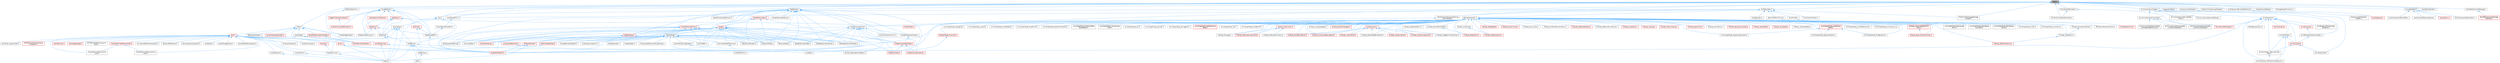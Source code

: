 digraph "Paths.h"
{
 // INTERACTIVE_SVG=YES
 // LATEX_PDF_SIZE
  bgcolor="transparent";
  edge [fontname=Helvetica,fontsize=10,labelfontname=Helvetica,labelfontsize=10];
  node [fontname=Helvetica,fontsize=10,shape=box,height=0.2,width=0.4];
  Node1 [id="Node000001",label="Paths.h",height=0.2,width=0.4,color="gray40", fillcolor="grey60", style="filled", fontcolor="black",tooltip=" "];
  Node1 -> Node2 [id="edge1_Node000001_Node000002",dir="back",color="steelblue1",style="solid",tooltip=" "];
  Node2 [id="Node000002",label="AnimCompressionTypes.h",height=0.2,width=0.4,color="grey40", fillcolor="white", style="filled",URL="$d1/d3b/AnimCompressionTypes_8h.html",tooltip=" "];
  Node2 -> Node3 [id="edge2_Node000002_Node000003",dir="back",color="steelblue1",style="solid",tooltip=" "];
  Node3 [id="Node000003",label="AnimBoneCompressionCodec.h",height=0.2,width=0.4,color="grey40", fillcolor="white", style="filled",URL="$dd/dc3/AnimBoneCompressionCodec_8h.html",tooltip=" "];
  Node3 -> Node4 [id="edge3_Node000003_Node000004",dir="back",color="steelblue1",style="solid",tooltip=" "];
  Node4 [id="Node000004",label="AnimCompress.h",height=0.2,width=0.4,color="red", fillcolor="#FFF0F0", style="filled",URL="$dd/d6d/AnimCompress_8h.html",tooltip=" "];
  Node4 -> Node8 [id="edge4_Node000004_Node000008",dir="back",color="steelblue1",style="solid",tooltip=" "];
  Node8 [id="Node000008",label="AnimCompress_RemoveLinear\lKeys.h",height=0.2,width=0.4,color="grey40", fillcolor="white", style="filled",URL="$d1/d0a/AnimCompress__RemoveLinearKeys_8h.html",tooltip=" "];
  Node8 -> Node9 [id="edge5_Node000008_Node000009",dir="back",color="steelblue1",style="solid",tooltip=" "];
  Node9 [id="Node000009",label="AnimCompress_PerTrackCompression.h",height=0.2,width=0.4,color="grey40", fillcolor="white", style="filled",URL="$d1/d22/AnimCompress__PerTrackCompression_8h.html",tooltip=" "];
  Node4 -> Node11 [id="edge6_Node000004_Node000011",dir="back",color="steelblue1",style="solid",tooltip=" "];
  Node11 [id="Node000011",label="AnimStreamable.h",height=0.2,width=0.4,color="grey40", fillcolor="white", style="filled",URL="$d1/d46/AnimStreamable_8h.html",tooltip=" "];
  Node2 -> Node12 [id="edge7_Node000002_Node000012",dir="back",color="steelblue1",style="solid",tooltip=" "];
  Node12 [id="Node000012",label="AnimCompressionDerivedData\lPublic.h",height=0.2,width=0.4,color="grey40", fillcolor="white", style="filled",URL="$dc/d36/AnimCompressionDerivedDataPublic_8h.html",tooltip=" "];
  Node2 -> Node13 [id="edge8_Node000002_Node000013",dir="back",color="steelblue1",style="solid",tooltip=" "];
  Node13 [id="Node000013",label="AnimCurveCompressionCodec.h",height=0.2,width=0.4,color="grey40", fillcolor="white", style="filled",URL="$d3/d77/AnimCurveCompressionCodec_8h.html",tooltip=" "];
  Node13 -> Node14 [id="edge9_Node000013_Node000014",dir="back",color="steelblue1",style="solid",tooltip=" "];
  Node14 [id="Node000014",label="AnimCurveCompressionCodec\l_CompressedRichCurve.h",height=0.2,width=0.4,color="grey40", fillcolor="white", style="filled",URL="$db/d72/AnimCurveCompressionCodec__CompressedRichCurve_8h.html",tooltip=" "];
  Node13 -> Node15 [id="edge10_Node000013_Node000015",dir="back",color="steelblue1",style="solid",tooltip=" "];
  Node15 [id="Node000015",label="AnimCurveCompressionCodec\l_UniformIndexable.h",height=0.2,width=0.4,color="grey40", fillcolor="white", style="filled",URL="$d7/d0a/AnimCurveCompressionCodec__UniformIndexable_8h.html",tooltip=" "];
  Node13 -> Node16 [id="edge11_Node000013_Node000016",dir="back",color="steelblue1",style="solid",tooltip=" "];
  Node16 [id="Node000016",label="AnimCurveCompressionCodec\l_UniformlySampled.h",height=0.2,width=0.4,color="grey40", fillcolor="white", style="filled",URL="$da/d4c/AnimCurveCompressionCodec__UniformlySampled_8h.html",tooltip=" "];
  Node2 -> Node17 [id="edge12_Node000002_Node000017",dir="back",color="steelblue1",style="solid",tooltip=" "];
  Node17 [id="Node000017",label="AnimCurveCompressionSettings.h",height=0.2,width=0.4,color="grey40", fillcolor="white", style="filled",URL="$d0/d49/AnimCurveCompressionSettings_8h.html",tooltip=" "];
  Node2 -> Node18 [id="edge13_Node000002_Node000018",dir="back",color="steelblue1",style="solid",tooltip=" "];
  Node18 [id="Node000018",label="AnimSequence.h",height=0.2,width=0.4,color="grey40", fillcolor="white", style="filled",URL="$d0/d8a/AnimSequence_8h.html",tooltip=" "];
  Node18 -> Node19 [id="edge14_Node000018_Node000019",dir="back",color="steelblue1",style="solid",tooltip=" "];
  Node19 [id="Node000019",label="AnimBlueprintPostCompile\lValidation.h",height=0.2,width=0.4,color="grey40", fillcolor="white", style="filled",URL="$de/d1b/AnimBlueprintPostCompileValidation_8h.html",tooltip=" "];
  Node18 -> Node4 [id="edge15_Node000018_Node000004",dir="back",color="steelblue1",style="solid",tooltip=" "];
  Node18 -> Node9 [id="edge16_Node000018_Node000009",dir="back",color="steelblue1",style="solid",tooltip=" "];
  Node18 -> Node8 [id="edge17_Node000018_Node000008",dir="back",color="steelblue1",style="solid",tooltip=" "];
  Node18 -> Node20 [id="edge18_Node000018_Node000020",dir="back",color="steelblue1",style="solid",tooltip=" "];
  Node20 [id="Node000020",label="AnimEncoding.h",height=0.2,width=0.4,color="red", fillcolor="#FFF0F0", style="filled",URL="$d9/dfd/AnimEncoding_8h.html",tooltip=" "];
  Node20 -> Node3 [id="edge19_Node000020_Node000003",dir="back",color="steelblue1",style="solid",tooltip=" "];
  Node18 -> Node25 [id="edge20_Node000018_Node000025",dir="back",color="steelblue1",style="solid",tooltip=" "];
  Node25 [id="Node000025",label="AnimationUtils.h",height=0.2,width=0.4,color="grey40", fillcolor="white", style="filled",URL="$d6/db6/AnimationUtils_8h.html",tooltip=" "];
  Node25 -> Node4 [id="edge21_Node000025_Node000004",dir="back",color="steelblue1",style="solid",tooltip=" "];
  Node25 -> Node9 [id="edge22_Node000025_Node000009",dir="back",color="steelblue1",style="solid",tooltip=" "];
  Node25 -> Node8 [id="edge23_Node000025_Node000008",dir="back",color="steelblue1",style="solid",tooltip=" "];
  Node18 -> Node26 [id="edge24_Node000018_Node000026",dir="back",color="steelblue1",style="solid",tooltip=" "];
  Node26 [id="Node000026",label="BlendSpaceAnalysis.h",height=0.2,width=0.4,color="grey40", fillcolor="white", style="filled",URL="$d7/daf/BlendSpaceAnalysis_8h.html",tooltip=" "];
  Node18 -> Node27 [id="edge25_Node000018_Node000027",dir="back",color="steelblue1",style="solid",tooltip=" "];
  Node27 [id="Node000027",label="EngineSharedPCH.h",height=0.2,width=0.4,color="red", fillcolor="#FFF0F0", style="filled",URL="$dc/dbb/EngineSharedPCH_8h.html",tooltip=" "];
  Node18 -> Node29 [id="edge26_Node000018_Node000029",dir="back",color="steelblue1",style="solid",tooltip=" "];
  Node29 [id="Node000029",label="MovieSceneToolHelpers.h",height=0.2,width=0.4,color="red", fillcolor="#FFF0F0", style="filled",URL="$d4/d0e/MovieSceneToolHelpers_8h.html",tooltip=" "];
  Node18 -> Node34 [id="edge27_Node000018_Node000034",dir="back",color="steelblue1",style="solid",tooltip=" "];
  Node34 [id="Node000034",label="PersonaModule.h",height=0.2,width=0.4,color="red", fillcolor="#FFF0F0", style="filled",URL="$de/d74/PersonaModule_8h.html",tooltip=" "];
  Node2 -> Node11 [id="edge28_Node000002_Node000011",dir="back",color="steelblue1",style="solid",tooltip=" "];
  Node1 -> Node36 [id="edge29_Node000001_Node000036",dir="back",color="steelblue1",style="solid",tooltip=" "];
  Node36 [id="Node000036",label="ConfigCacheIni.h",height=0.2,width=0.4,color="grey40", fillcolor="white", style="filled",URL="$dd/d3f/ConfigCacheIni_8h.html",tooltip=" "];
  Node36 -> Node37 [id="edge30_Node000036_Node000037",dir="back",color="steelblue1",style="solid",tooltip=" "];
  Node37 [id="Node000037",label="ConfigContext.h",height=0.2,width=0.4,color="grey40", fillcolor="white", style="filled",URL="$d7/d2e/ConfigContext_8h.html",tooltip=" "];
  Node36 -> Node38 [id="edge31_Node000036_Node000038",dir="back",color="steelblue1",style="solid",tooltip=" "];
  Node38 [id="Node000038",label="Core.h",height=0.2,width=0.4,color="grey40", fillcolor="white", style="filled",URL="$d6/dd7/Core_8h.html",tooltip=" "];
  Node38 -> Node39 [id="edge32_Node000038_Node000039",dir="back",color="steelblue1",style="solid",tooltip=" "];
  Node39 [id="Node000039",label="CoreUObject.h",height=0.2,width=0.4,color="grey40", fillcolor="white", style="filled",URL="$d0/ded/CoreUObject_8h.html",tooltip=" "];
  Node39 -> Node40 [id="edge33_Node000039_Node000040",dir="back",color="steelblue1",style="solid",tooltip=" "];
  Node40 [id="Node000040",label="Engine.h",height=0.2,width=0.4,color="grey40", fillcolor="white", style="filled",URL="$d1/d34/Public_2Engine_8h.html",tooltip=" "];
  Node39 -> Node41 [id="edge34_Node000039_Node000041",dir="back",color="steelblue1",style="solid",tooltip=" "];
  Node41 [id="Node000041",label="EngineMinimal.h",height=0.2,width=0.4,color="grey40", fillcolor="white", style="filled",URL="$d0/d2c/EngineMinimal_8h.html",tooltip=" "];
  Node41 -> Node40 [id="edge35_Node000041_Node000040",dir="back",color="steelblue1",style="solid",tooltip=" "];
  Node39 -> Node42 [id="edge36_Node000039_Node000042",dir="back",color="steelblue1",style="solid",tooltip=" "];
  Node42 [id="Node000042",label="SlateBasics.h",height=0.2,width=0.4,color="grey40", fillcolor="white", style="filled",URL="$da/d2f/SlateBasics_8h.html",tooltip=" "];
  Node42 -> Node40 [id="edge37_Node000042_Node000040",dir="back",color="steelblue1",style="solid",tooltip=" "];
  Node42 -> Node43 [id="edge38_Node000042_Node000043",dir="back",color="steelblue1",style="solid",tooltip=" "];
  Node43 [id="Node000043",label="Slate.h",height=0.2,width=0.4,color="grey40", fillcolor="white", style="filled",URL="$d2/dc0/Slate_8h.html",tooltip=" "];
  Node42 -> Node44 [id="edge39_Node000042_Node000044",dir="back",color="steelblue1",style="solid",tooltip=" "];
  Node44 [id="Node000044",label="SlateExtras.h",height=0.2,width=0.4,color="grey40", fillcolor="white", style="filled",URL="$d8/dec/SlateExtras_8h.html",tooltip=" "];
  Node44 -> Node43 [id="edge40_Node000044_Node000043",dir="back",color="steelblue1",style="solid",tooltip=" "];
  Node42 -> Node45 [id="edge41_Node000042_Node000045",dir="back",color="steelblue1",style="solid",tooltip=" "];
  Node45 [id="Node000045",label="UnrealEd.h",height=0.2,width=0.4,color="grey40", fillcolor="white", style="filled",URL="$d2/d5f/UnrealEd_8h.html",tooltip=" "];
  Node39 -> Node46 [id="edge42_Node000039_Node000046",dir="back",color="steelblue1",style="solid",tooltip=" "];
  Node46 [id="Node000046",label="SlateCore.h",height=0.2,width=0.4,color="grey40", fillcolor="white", style="filled",URL="$dc/d03/SlateCore_8h.html",tooltip=" "];
  Node46 -> Node40 [id="edge43_Node000046_Node000040",dir="back",color="steelblue1",style="solid",tooltip=" "];
  Node46 -> Node42 [id="edge44_Node000046_Node000042",dir="back",color="steelblue1",style="solid",tooltip=" "];
  Node38 -> Node40 [id="edge45_Node000038_Node000040",dir="back",color="steelblue1",style="solid",tooltip=" "];
  Node38 -> Node42 [id="edge46_Node000038_Node000042",dir="back",color="steelblue1",style="solid",tooltip=" "];
  Node36 -> Node47 [id="edge47_Node000036_Node000047",dir="back",color="steelblue1",style="solid",tooltip=" "];
  Node47 [id="Node000047",label="CoreSharedPCH.h",height=0.2,width=0.4,color="grey40", fillcolor="white", style="filled",URL="$d8/de5/CoreSharedPCH_8h.html",tooltip=" "];
  Node47 -> Node48 [id="edge48_Node000047_Node000048",dir="back",color="steelblue1",style="solid",tooltip=" "];
  Node48 [id="Node000048",label="CoreUObjectSharedPCH.h",height=0.2,width=0.4,color="grey40", fillcolor="white", style="filled",URL="$de/d2f/CoreUObjectSharedPCH_8h.html",tooltip=" "];
  Node48 -> Node49 [id="edge49_Node000048_Node000049",dir="back",color="steelblue1",style="solid",tooltip=" "];
  Node49 [id="Node000049",label="SlateSharedPCH.h",height=0.2,width=0.4,color="grey40", fillcolor="white", style="filled",URL="$d1/dfc/SlateSharedPCH_8h.html",tooltip=" "];
  Node49 -> Node27 [id="edge50_Node000049_Node000027",dir="back",color="steelblue1",style="solid",tooltip=" "];
  Node36 -> Node50 [id="edge51_Node000036_Node000050",dir="back",color="steelblue1",style="solid",tooltip=" "];
  Node50 [id="Node000050",label="EdGraphNodeUtils.h",height=0.2,width=0.4,color="grey40", fillcolor="white", style="filled",URL="$de/dc2/EdGraphNodeUtils_8h.html",tooltip=" "];
  Node50 -> Node51 [id="edge52_Node000050_Node000051",dir="back",color="steelblue1",style="solid",tooltip=" "];
  Node51 [id="Node000051",label="AnimGraphNode_AimOffsetLookAt.h",height=0.2,width=0.4,color="grey40", fillcolor="white", style="filled",URL="$d2/daa/AnimGraphNode__AimOffsetLookAt_8h.html",tooltip=" "];
  Node50 -> Node52 [id="edge53_Node000050_Node000052",dir="back",color="steelblue1",style="solid",tooltip=" "];
  Node52 [id="Node000052",label="AnimGraphNode_AnimDynamics.h",height=0.2,width=0.4,color="grey40", fillcolor="white", style="filled",URL="$da/dc2/AnimGraphNode__AnimDynamics_8h.html",tooltip=" "];
  Node50 -> Node53 [id="edge54_Node000050_Node000053",dir="back",color="steelblue1",style="solid",tooltip=" "];
  Node53 [id="Node000053",label="AnimGraphNode_AssetPlayer\lBase.h",height=0.2,width=0.4,color="red", fillcolor="#FFF0F0", style="filled",URL="$d1/d4f/AnimGraphNode__AssetPlayerBase_8h.html",tooltip=" "];
  Node53 -> Node58 [id="edge55_Node000053_Node000058",dir="back",color="steelblue1",style="solid",tooltip=" "];
  Node58 [id="Node000058",label="AnimGraphNode_PoseByName.h",height=0.2,width=0.4,color="grey40", fillcolor="white", style="filled",URL="$d7/d02/AnimGraphNode__PoseByName_8h.html",tooltip=" "];
  Node53 -> Node62 [id="edge56_Node000053_Node000062",dir="back",color="steelblue1",style="solid",tooltip=" "];
  Node62 [id="Node000062",label="AnimGraphNode_SequenceEvaluator.h",height=0.2,width=0.4,color="grey40", fillcolor="white", style="filled",URL="$d1/d1c/AnimGraphNode__SequenceEvaluator_8h.html",tooltip=" "];
  Node53 -> Node63 [id="edge57_Node000053_Node000063",dir="back",color="steelblue1",style="solid",tooltip=" "];
  Node63 [id="Node000063",label="AnimGraphNode_SequencePlayer.h",height=0.2,width=0.4,color="grey40", fillcolor="white", style="filled",URL="$d2/d91/AnimGraphNode__SequencePlayer_8h.html",tooltip=" "];
  Node50 -> Node64 [id="edge58_Node000050_Node000064",dir="back",color="steelblue1",style="solid",tooltip=" "];
  Node64 [id="Node000064",label="AnimGraphNode_BlendListBy\lEnum.h",height=0.2,width=0.4,color="grey40", fillcolor="white", style="filled",URL="$de/d60/AnimGraphNode__BlendListByEnum_8h.html",tooltip=" "];
  Node50 -> Node55 [id="edge59_Node000050_Node000055",dir="back",color="steelblue1",style="solid",tooltip=" "];
  Node55 [id="Node000055",label="AnimGraphNode_BlendSpace\lEvaluator.h",height=0.2,width=0.4,color="grey40", fillcolor="white", style="filled",URL="$d0/d5d/AnimGraphNode__BlendSpaceEvaluator_8h.html",tooltip=" "];
  Node50 -> Node56 [id="edge60_Node000050_Node000056",dir="back",color="steelblue1",style="solid",tooltip=" "];
  Node56 [id="Node000056",label="AnimGraphNode_BlendSpace\lPlayer.h",height=0.2,width=0.4,color="grey40", fillcolor="white", style="filled",URL="$d2/d22/AnimGraphNode__BlendSpacePlayer_8h.html",tooltip=" "];
  Node50 -> Node65 [id="edge61_Node000050_Node000065",dir="back",color="steelblue1",style="solid",tooltip=" "];
  Node65 [id="Node000065",label="AnimGraphNode_CCDIK.h",height=0.2,width=0.4,color="grey40", fillcolor="white", style="filled",URL="$df/d0d/AnimGraphNode__CCDIK_8h.html",tooltip=" "];
  Node50 -> Node66 [id="edge62_Node000050_Node000066",dir="back",color="steelblue1",style="solid",tooltip=" "];
  Node66 [id="Node000066",label="AnimGraphNode_Constraint.h",height=0.2,width=0.4,color="grey40", fillcolor="white", style="filled",URL="$d2/d98/AnimGraphNode__Constraint_8h.html",tooltip=" "];
  Node50 -> Node67 [id="edge63_Node000050_Node000067",dir="back",color="steelblue1",style="solid",tooltip=" "];
  Node67 [id="Node000067",label="AnimGraphNode_CopyBone.h",height=0.2,width=0.4,color="grey40", fillcolor="white", style="filled",URL="$dc/de6/AnimGraphNode__CopyBone_8h.html",tooltip=" "];
  Node50 -> Node68 [id="edge64_Node000050_Node000068",dir="back",color="steelblue1",style="solid",tooltip=" "];
  Node68 [id="Node000068",label="AnimGraphNode_LookAt.h",height=0.2,width=0.4,color="grey40", fillcolor="white", style="filled",URL="$dd/de3/AnimGraphNode__LookAt_8h.html",tooltip=" "];
  Node50 -> Node69 [id="edge65_Node000050_Node000069",dir="back",color="steelblue1",style="solid",tooltip=" "];
  Node69 [id="Node000069",label="AnimGraphNode_ModifyBone.h",height=0.2,width=0.4,color="grey40", fillcolor="white", style="filled",URL="$d1/d8e/AnimGraphNode__ModifyBone_8h.html",tooltip=" "];
  Node50 -> Node58 [id="edge66_Node000050_Node000058",dir="back",color="steelblue1",style="solid",tooltip=" "];
  Node50 -> Node61 [id="edge67_Node000050_Node000061",dir="back",color="steelblue1",style="solid",tooltip=" "];
  Node61 [id="Node000061",label="AnimGraphNode_PoseDriver.h",height=0.2,width=0.4,color="grey40", fillcolor="white", style="filled",URL="$d7/d7d/AnimGraphNode__PoseDriver_8h.html",tooltip=" "];
  Node50 -> Node70 [id="edge68_Node000050_Node000070",dir="back",color="steelblue1",style="solid",tooltip=" "];
  Node70 [id="Node000070",label="AnimGraphNode_RotationMultiplier.h",height=0.2,width=0.4,color="grey40", fillcolor="white", style="filled",URL="$d6/d16/AnimGraphNode__RotationMultiplier_8h.html",tooltip=" "];
  Node50 -> Node57 [id="edge69_Node000050_Node000057",dir="back",color="steelblue1",style="solid",tooltip=" "];
  Node57 [id="Node000057",label="AnimGraphNode_RotationOffset\lBlendSpace.h",height=0.2,width=0.4,color="grey40", fillcolor="white", style="filled",URL="$dc/dd5/AnimGraphNode__RotationOffsetBlendSpace_8h.html",tooltip=" "];
  Node50 -> Node71 [id="edge70_Node000050_Node000071",dir="back",color="steelblue1",style="solid",tooltip=" "];
  Node71 [id="Node000071",label="AnimGraphNode_SaveCached\lPose.h",height=0.2,width=0.4,color="grey40", fillcolor="white", style="filled",URL="$df/d5e/AnimGraphNode__SaveCachedPose_8h.html",tooltip=" "];
  Node50 -> Node62 [id="edge71_Node000050_Node000062",dir="back",color="steelblue1",style="solid",tooltip=" "];
  Node50 -> Node63 [id="edge72_Node000050_Node000063",dir="back",color="steelblue1",style="solid",tooltip=" "];
  Node50 -> Node72 [id="edge73_Node000050_Node000072",dir="back",color="steelblue1",style="solid",tooltip=" "];
  Node72 [id="Node000072",label="AnimGraphNode_Slot.h",height=0.2,width=0.4,color="grey40", fillcolor="white", style="filled",URL="$df/d63/AnimGraphNode__Slot_8h.html",tooltip=" "];
  Node50 -> Node73 [id="edge74_Node000050_Node000073",dir="back",color="steelblue1",style="solid",tooltip=" "];
  Node73 [id="Node000073",label="AnimGraphNode_SplineIK.h",height=0.2,width=0.4,color="grey40", fillcolor="white", style="filled",URL="$d0/d7e/AnimGraphNode__SplineIK_8h.html",tooltip=" "];
  Node50 -> Node74 [id="edge75_Node000050_Node000074",dir="back",color="steelblue1",style="solid",tooltip=" "];
  Node74 [id="Node000074",label="AnimGraphNode_SpringBone.h",height=0.2,width=0.4,color="grey40", fillcolor="white", style="filled",URL="$dc/d38/AnimGraphNode__SpringBone_8h.html",tooltip=" "];
  Node50 -> Node75 [id="edge76_Node000050_Node000075",dir="back",color="steelblue1",style="solid",tooltip=" "];
  Node75 [id="Node000075",label="AnimGraphNode_StateMachine\lBase.h",height=0.2,width=0.4,color="red", fillcolor="#FFF0F0", style="filled",URL="$dc/d11/AnimGraphNode__StateMachineBase_8h.html",tooltip=" "];
  Node50 -> Node77 [id="edge77_Node000050_Node000077",dir="back",color="steelblue1",style="solid",tooltip=" "];
  Node77 [id="Node000077",label="AnimGraphNode_Trail.h",height=0.2,width=0.4,color="grey40", fillcolor="white", style="filled",URL="$d4/d5a/AnimGraphNode__Trail_8h.html",tooltip=" "];
  Node50 -> Node78 [id="edge78_Node000050_Node000078",dir="back",color="steelblue1",style="solid",tooltip=" "];
  Node78 [id="Node000078",label="AnimGraphNode_TwoBoneIK.h",height=0.2,width=0.4,color="grey40", fillcolor="white", style="filled",URL="$d1/dc2/AnimGraphNode__TwoBoneIK_8h.html",tooltip=" "];
  Node50 -> Node79 [id="edge79_Node000050_Node000079",dir="back",color="steelblue1",style="solid",tooltip=" "];
  Node79 [id="Node000079",label="EdGraphNode_Comment.h",height=0.2,width=0.4,color="red", fillcolor="#FFF0F0", style="filled",URL="$dd/d88/EdGraphNode__Comment_8h.html",tooltip=" "];
  Node79 -> Node45 [id="edge80_Node000079_Node000045",dir="back",color="steelblue1",style="solid",tooltip=" "];
  Node50 -> Node27 [id="edge81_Node000050_Node000027",dir="back",color="steelblue1",style="solid",tooltip=" "];
  Node50 -> Node89 [id="edge82_Node000050_Node000089",dir="back",color="steelblue1",style="solid",tooltip=" "];
  Node89 [id="Node000089",label="K2Node_ActorBoundEvent.h",height=0.2,width=0.4,color="red", fillcolor="#FFF0F0", style="filled",URL="$d8/db3/K2Node__ActorBoundEvent_8h.html",tooltip=" "];
  Node50 -> Node92 [id="edge83_Node000050_Node000092",dir="back",color="steelblue1",style="solid",tooltip=" "];
  Node92 [id="Node000092",label="K2Node_AssignDelegate.h",height=0.2,width=0.4,color="grey40", fillcolor="white", style="filled",URL="$d1/dcc/K2Node__AssignDelegate_8h.html",tooltip=" "];
  Node50 -> Node93 [id="edge84_Node000050_Node000093",dir="back",color="steelblue1",style="solid",tooltip=" "];
  Node93 [id="Node000093",label="K2Node_BaseMCDelegate.h",height=0.2,width=0.4,color="red", fillcolor="#FFF0F0", style="filled",URL="$dd/d9b/K2Node__BaseMCDelegate_8h.html",tooltip=" "];
  Node50 -> Node99 [id="edge85_Node000050_Node000099",dir="back",color="steelblue1",style="solid",tooltip=" "];
  Node99 [id="Node000099",label="K2Node_BreakStruct.h",height=0.2,width=0.4,color="red", fillcolor="#FFF0F0", style="filled",URL="$df/d93/K2Node__BreakStruct_8h.html",tooltip=" "];
  Node50 -> Node100 [id="edge86_Node000050_Node000100",dir="back",color="steelblue1",style="solid",tooltip=" "];
  Node100 [id="Node000100",label="K2Node_CallFunction.h",height=0.2,width=0.4,color="red", fillcolor="#FFF0F0", style="filled",URL="$d5/d5f/K2Node__CallFunction_8h.html",tooltip=" "];
  Node100 -> Node110 [id="edge87_Node000100_Node000110",dir="back",color="steelblue1",style="solid",tooltip=" "];
  Node110 [id="Node000110",label="K2Node_GetInputAxisKeyValue.h",height=0.2,width=0.4,color="red", fillcolor="#FFF0F0", style="filled",URL="$d3/d5c/K2Node__GetInputAxisKeyValue_8h.html",tooltip=" "];
  Node100 -> Node112 [id="edge88_Node000100_Node000112",dir="back",color="steelblue1",style="solid",tooltip=" "];
  Node112 [id="Node000112",label="K2Node_GetInputAxisValue.h",height=0.2,width=0.4,color="grey40", fillcolor="white", style="filled",URL="$db/d9b/K2Node__GetInputAxisValue_8h.html",tooltip=" "];
  Node100 -> Node114 [id="edge89_Node000100_Node000114",dir="back",color="steelblue1",style="solid",tooltip=" "];
  Node114 [id="Node000114",label="K2Node_Message.h",height=0.2,width=0.4,color="grey40", fillcolor="white", style="filled",URL="$d3/deb/K2Node__Message_8h.html",tooltip=" "];
  Node50 -> Node118 [id="edge90_Node000050_Node000118",dir="back",color="steelblue1",style="solid",tooltip=" "];
  Node118 [id="Node000118",label="K2Node_CastByteToEnum.h",height=0.2,width=0.4,color="grey40", fillcolor="white", style="filled",URL="$d7/dcf/K2Node__CastByteToEnum_8h.html",tooltip=" "];
  Node50 -> Node119 [id="edge91_Node000050_Node000119",dir="back",color="steelblue1",style="solid",tooltip=" "];
  Node119 [id="Node000119",label="K2Node_ComponentBoundEvent.h",height=0.2,width=0.4,color="red", fillcolor="#FFF0F0", style="filled",URL="$d7/d15/K2Node__ComponentBoundEvent_8h.html",tooltip=" "];
  Node50 -> Node120 [id="edge92_Node000050_Node000120",dir="back",color="steelblue1",style="solid",tooltip=" "];
  Node120 [id="Node000120",label="K2Node_Composite.h",height=0.2,width=0.4,color="grey40", fillcolor="white", style="filled",URL="$d9/d9a/K2Node__Composite_8h.html",tooltip=" "];
  Node120 -> Node121 [id="edge93_Node000120_Node000121",dir="back",color="steelblue1",style="solid",tooltip=" "];
  Node121 [id="Node000121",label="K2Node_MathExpression.h",height=0.2,width=0.4,color="red", fillcolor="#FFF0F0", style="filled",URL="$d4/de7/K2Node__MathExpression_8h.html",tooltip=" "];
  Node50 -> Node122 [id="edge94_Node000050_Node000122",dir="back",color="steelblue1",style="solid",tooltip=" "];
  Node122 [id="Node000122",label="K2Node_ConstructObjectFrom\lClass.h",height=0.2,width=0.4,color="red", fillcolor="#FFF0F0", style="filled",URL="$d6/de4/K2Node__ConstructObjectFromClass_8h.html",tooltip=" "];
  Node122 -> Node125 [id="edge95_Node000122_Node000125",dir="back",color="steelblue1",style="solid",tooltip=" "];
  Node125 [id="Node000125",label="K2Node_SpawnActorFromClass.h",height=0.2,width=0.4,color="red", fillcolor="#FFF0F0", style="filled",URL="$dc/d71/K2Node__SpawnActorFromClass_8h.html",tooltip=" "];
  Node50 -> Node126 [id="edge96_Node000050_Node000126",dir="back",color="steelblue1",style="solid",tooltip=" "];
  Node126 [id="Node000126",label="K2Node_CustomEvent.h",height=0.2,width=0.4,color="red", fillcolor="#FFF0F0", style="filled",URL="$d1/d06/K2Node__CustomEvent_8h.html",tooltip=" "];
  Node50 -> Node127 [id="edge97_Node000050_Node000127",dir="back",color="steelblue1",style="solid",tooltip=" "];
  Node127 [id="Node000127",label="K2Node_DelegateSet.h",height=0.2,width=0.4,color="red", fillcolor="#FFF0F0", style="filled",URL="$d0/d7b/K2Node__DelegateSet_8h.html",tooltip=" "];
  Node50 -> Node128 [id="edge98_Node000050_Node000128",dir="back",color="steelblue1",style="solid",tooltip=" "];
  Node128 [id="Node000128",label="K2Node_DynamicCast.h",height=0.2,width=0.4,color="red", fillcolor="#FFF0F0", style="filled",URL="$dc/d1c/K2Node__DynamicCast_8h.html",tooltip=" "];
  Node50 -> Node130 [id="edge99_Node000050_Node000130",dir="back",color="steelblue1",style="solid",tooltip=" "];
  Node130 [id="Node000130",label="K2Node_EnumLiteral.h",height=0.2,width=0.4,color="grey40", fillcolor="white", style="filled",URL="$d3/d1c/K2Node__EnumLiteral_8h.html",tooltip=" "];
  Node50 -> Node131 [id="edge100_Node000050_Node000131",dir="back",color="steelblue1",style="solid",tooltip=" "];
  Node131 [id="Node000131",label="K2Node_Event.h",height=0.2,width=0.4,color="red", fillcolor="#FFF0F0", style="filled",URL="$dd/d9e/K2Node__Event_8h.html",tooltip=" "];
  Node131 -> Node89 [id="edge101_Node000131_Node000089",dir="back",color="steelblue1",style="solid",tooltip=" "];
  Node131 -> Node119 [id="edge102_Node000131_Node000119",dir="back",color="steelblue1",style="solid",tooltip=" "];
  Node131 -> Node126 [id="edge103_Node000131_Node000126",dir="back",color="steelblue1",style="solid",tooltip=" "];
  Node131 -> Node135 [id="edge104_Node000131_Node000135",dir="back",color="steelblue1",style="solid",tooltip=" "];
  Node135 [id="Node000135",label="K2Node_GeneratedBoundEvent.h",height=0.2,width=0.4,color="grey40", fillcolor="white", style="filled",URL="$d4/dc1/K2Node__GeneratedBoundEvent_8h.html",tooltip=" "];
  Node131 -> Node137 [id="edge105_Node000131_Node000137",dir="back",color="steelblue1",style="solid",tooltip=" "];
  Node137 [id="Node000137",label="K2Node_InputAxisEvent.h",height=0.2,width=0.4,color="red", fillcolor="#FFF0F0", style="filled",URL="$d5/dd9/K2Node__InputAxisEvent_8h.html",tooltip=" "];
  Node131 -> Node138 [id="edge106_Node000131_Node000138",dir="back",color="steelblue1",style="solid",tooltip=" "];
  Node138 [id="Node000138",label="K2Node_InputAxisKeyEvent.h",height=0.2,width=0.4,color="red", fillcolor="#FFF0F0", style="filled",URL="$d8/d36/K2Node__InputAxisKeyEvent_8h.html",tooltip=" "];
  Node131 -> Node142 [id="edge107_Node000131_Node000142",dir="back",color="steelblue1",style="solid",tooltip=" "];
  Node142 [id="Node000142",label="K2Node_WidgetAnimationEvent.h",height=0.2,width=0.4,color="grey40", fillcolor="white", style="filled",URL="$da/d54/K2Node__WidgetAnimationEvent_8h.html",tooltip=" "];
  Node50 -> Node143 [id="edge108_Node000050_Node000143",dir="back",color="steelblue1",style="solid",tooltip=" "];
  Node143 [id="Node000143",label="K2Node_ForEachElementInEnum.h",height=0.2,width=0.4,color="grey40", fillcolor="white", style="filled",URL="$d2/d15/K2Node__ForEachElementInEnum_8h.html",tooltip=" "];
  Node50 -> Node135 [id="edge109_Node000050_Node000135",dir="back",color="steelblue1",style="solid",tooltip=" "];
  Node50 -> Node144 [id="edge110_Node000050_Node000144",dir="back",color="steelblue1",style="solid",tooltip=" "];
  Node144 [id="Node000144",label="K2Node_GetDataTableRow.h",height=0.2,width=0.4,color="red", fillcolor="#FFF0F0", style="filled",URL="$d5/d7f/K2Node__GetDataTableRow_8h.html",tooltip=" "];
  Node50 -> Node110 [id="edge111_Node000050_Node000110",dir="back",color="steelblue1",style="solid",tooltip=" "];
  Node50 -> Node112 [id="edge112_Node000050_Node000112",dir="back",color="steelblue1",style="solid",tooltip=" "];
  Node50 -> Node145 [id="edge113_Node000050_Node000145",dir="back",color="steelblue1",style="solid",tooltip=" "];
  Node145 [id="Node000145",label="K2Node_GetNumEnumEntries.h",height=0.2,width=0.4,color="grey40", fillcolor="white", style="filled",URL="$d6/d60/K2Node__GetNumEnumEntries_8h.html",tooltip=" "];
  Node50 -> Node146 [id="edge114_Node000050_Node000146",dir="back",color="steelblue1",style="solid",tooltip=" "];
  Node146 [id="Node000146",label="K2Node_InputAction.h",height=0.2,width=0.4,color="red", fillcolor="#FFF0F0", style="filled",URL="$d7/d16/K2Node__InputAction_8h.html",tooltip=" "];
  Node50 -> Node137 [id="edge115_Node000050_Node000137",dir="back",color="steelblue1",style="solid",tooltip=" "];
  Node50 -> Node138 [id="edge116_Node000050_Node000138",dir="back",color="steelblue1",style="solid",tooltip=" "];
  Node50 -> Node147 [id="edge117_Node000050_Node000147",dir="back",color="steelblue1",style="solid",tooltip=" "];
  Node147 [id="Node000147",label="K2Node_InputKey.h",height=0.2,width=0.4,color="red", fillcolor="#FFF0F0", style="filled",URL="$d2/dd5/K2Node__InputKey_8h.html",tooltip=" "];
  Node50 -> Node148 [id="edge118_Node000050_Node000148",dir="back",color="steelblue1",style="solid",tooltip=" "];
  Node148 [id="Node000148",label="K2Node_MacroInstance.h",height=0.2,width=0.4,color="red", fillcolor="#FFF0F0", style="filled",URL="$d1/d45/K2Node__MacroInstance_8h.html",tooltip=" "];
  Node50 -> Node149 [id="edge119_Node000050_Node000149",dir="back",color="steelblue1",style="solid",tooltip=" "];
  Node149 [id="Node000149",label="K2Node_MakeStruct.h",height=0.2,width=0.4,color="grey40", fillcolor="white", style="filled",URL="$de/de5/K2Node__MakeStruct_8h.html",tooltip=" "];
  Node149 -> Node150 [id="edge120_Node000149_Node000150",dir="back",color="steelblue1",style="solid",tooltip=" "];
  Node150 [id="Node000150",label="K2Node_SetFieldsInStruct.h",height=0.2,width=0.4,color="red", fillcolor="#FFF0F0", style="filled",URL="$d0/d0c/K2Node__SetFieldsInStruct_8h.html",tooltip=" "];
  Node50 -> Node121 [id="edge121_Node000050_Node000121",dir="back",color="steelblue1",style="solid",tooltip=" "];
  Node50 -> Node114 [id="edge122_Node000050_Node000114",dir="back",color="steelblue1",style="solid",tooltip=" "];
  Node50 -> Node150 [id="edge123_Node000050_Node000150",dir="back",color="steelblue1",style="solid",tooltip=" "];
  Node50 -> Node151 [id="edge124_Node000050_Node000151",dir="back",color="steelblue1",style="solid",tooltip=" "];
  Node151 [id="Node000151",label="K2Node_SpawnActor.h",height=0.2,width=0.4,color="red", fillcolor="#FFF0F0", style="filled",URL="$df/dd1/K2Node__SpawnActor_8h.html",tooltip=" "];
  Node50 -> Node125 [id="edge125_Node000050_Node000125",dir="back",color="steelblue1",style="solid",tooltip=" "];
  Node50 -> Node152 [id="edge126_Node000050_Node000152",dir="back",color="steelblue1",style="solid",tooltip=" "];
  Node152 [id="Node000152",label="K2Node_StructMemberGet.h",height=0.2,width=0.4,color="grey40", fillcolor="white", style="filled",URL="$d3/d37/K2Node__StructMemberGet_8h.html",tooltip=" "];
  Node152 -> Node99 [id="edge127_Node000152_Node000099",dir="back",color="steelblue1",style="solid",tooltip=" "];
  Node50 -> Node153 [id="edge128_Node000050_Node000153",dir="back",color="steelblue1",style="solid",tooltip=" "];
  Node153 [id="Node000153",label="K2Node_StructMemberSet.h",height=0.2,width=0.4,color="grey40", fillcolor="white", style="filled",URL="$df/d40/K2Node__StructMemberSet_8h.html",tooltip=" "];
  Node153 -> Node149 [id="edge129_Node000153_Node000149",dir="back",color="steelblue1",style="solid",tooltip=" "];
  Node50 -> Node154 [id="edge130_Node000050_Node000154",dir="back",color="steelblue1",style="solid",tooltip=" "];
  Node154 [id="Node000154",label="K2Node_SwitchEnum.h",height=0.2,width=0.4,color="grey40", fillcolor="white", style="filled",URL="$d1/df5/K2Node__SwitchEnum_8h.html",tooltip=" "];
  Node50 -> Node155 [id="edge131_Node000050_Node000155",dir="back",color="steelblue1",style="solid",tooltip=" "];
  Node155 [id="Node000155",label="K2Node_TemporaryVariable.h",height=0.2,width=0.4,color="red", fillcolor="#FFF0F0", style="filled",URL="$d1/d6a/K2Node__TemporaryVariable_8h.html",tooltip=" "];
  Node50 -> Node157 [id="edge132_Node000050_Node000157",dir="back",color="steelblue1",style="solid",tooltip=" "];
  Node157 [id="Node000157",label="K2Node_VariableGet.h",height=0.2,width=0.4,color="red", fillcolor="#FFF0F0", style="filled",URL="$d3/de0/K2Node__VariableGet_8h.html",tooltip=" "];
  Node50 -> Node158 [id="edge133_Node000050_Node000158",dir="back",color="steelblue1",style="solid",tooltip=" "];
  Node158 [id="Node000158",label="K2Node_VariableSet.h",height=0.2,width=0.4,color="red", fillcolor="#FFF0F0", style="filled",URL="$d9/d54/K2Node__VariableSet_8h.html",tooltip=" "];
  Node50 -> Node159 [id="edge134_Node000050_Node000159",dir="back",color="steelblue1",style="solid",tooltip=" "];
  Node159 [id="Node000159",label="K2Node_VariableSetRef.h",height=0.2,width=0.4,color="grey40", fillcolor="white", style="filled",URL="$dc/de5/K2Node__VariableSetRef_8h.html",tooltip=" "];
  Node50 -> Node142 [id="edge135_Node000050_Node000142",dir="back",color="steelblue1",style="solid",tooltip=" "];
  Node50 -> Node160 [id="edge136_Node000050_Node000160",dir="back",color="steelblue1",style="solid",tooltip=" "];
  Node160 [id="Node000160",label="SGraphNode.h",height=0.2,width=0.4,color="red", fillcolor="#FFF0F0", style="filled",URL="$d2/d30/SGraphNode_8h.html",tooltip=" "];
  Node36 -> Node215 [id="edge137_Node000036_Node000215",dir="back",color="steelblue1",style="solid",tooltip=" "];
  Node215 [id="Node000215",label="GenericPlatformDriver.h",height=0.2,width=0.4,color="grey40", fillcolor="white", style="filled",URL="$d6/d35/GenericPlatformDriver_8h.html",tooltip=" "];
  Node215 -> Node216 [id="edge138_Node000215_Node000216",dir="back",color="steelblue1",style="solid",tooltip=" "];
  Node216 [id="Node000216",label="GPUTextureTransferModule.h",height=0.2,width=0.4,color="grey40", fillcolor="white", style="filled",URL="$df/da0/GPUTextureTransferModule_8h.html",tooltip=" "];
  Node36 -> Node217 [id="edge139_Node000036_Node000217",dir="back",color="steelblue1",style="solid",tooltip=" "];
  Node217 [id="Node000217",label="IPlatformFileManagedStorage\lWrapper.h",height=0.2,width=0.4,color="grey40", fillcolor="white", style="filled",URL="$db/d2e/IPlatformFileManagedStorageWrapper_8h.html",tooltip=" "];
  Node36 -> Node218 [id="edge140_Node000036_Node000218",dir="back",color="steelblue1",style="solid",tooltip=" "];
  Node218 [id="Node000218",label="InternationalizationConditioning\lCommandlet.h",height=0.2,width=0.4,color="grey40", fillcolor="white", style="filled",URL="$de/d28/InternationalizationConditioningCommandlet_8h.html",tooltip=" "];
  Node218 -> Node45 [id="edge141_Node000218_Node000045",dir="back",color="steelblue1",style="solid",tooltip=" "];
  Node36 -> Node219 [id="edge142_Node000036_Node000219",dir="back",color="steelblue1",style="solid",tooltip=" "];
  Node219 [id="Node000219",label="VirtualizationSystem.h",height=0.2,width=0.4,color="grey40", fillcolor="white", style="filled",URL="$d1/dc4/VirtualizationSystem_8h.html",tooltip=" "];
  Node36 -> Node220 [id="edge143_Node000036_Node000220",dir="back",color="steelblue1",style="solid",tooltip=" "];
  Node220 [id="Node000220",label="VoiceConfig.h",height=0.2,width=0.4,color="grey40", fillcolor="white", style="filled",URL="$d4/dbb/VoiceConfig_8h.html",tooltip=" "];
  Node220 -> Node221 [id="edge144_Node000220_Node000221",dir="back",color="steelblue1",style="solid",tooltip=" "];
  Node221 [id="Node000221",label="VoiceDataCommon.h",height=0.2,width=0.4,color="red", fillcolor="#FFF0F0", style="filled",URL="$d0/d91/VoiceDataCommon_8h.html",tooltip=" "];
  Node1 -> Node38 [id="edge145_Node000001_Node000038",dir="back",color="steelblue1",style="solid",tooltip=" "];
  Node1 -> Node47 [id="edge146_Node000001_Node000047",dir="back",color="steelblue1",style="solid",tooltip=" "];
  Node1 -> Node223 [id="edge147_Node000001_Node000223",dir="back",color="steelblue1",style="solid",tooltip=" "];
  Node223 [id="Node000223",label="DiagnosticTable.h",height=0.2,width=0.4,color="grey40", fillcolor="white", style="filled",URL="$d8/dd1/DiagnosticTable_8h.html",tooltip=" "];
  Node1 -> Node224 [id="edge148_Node000001_Node000224",dir="back",color="steelblue1",style="solid",tooltip=" "];
  Node224 [id="Node000224",label="DisplayClusterHelpers.h",height=0.2,width=0.4,color="grey40", fillcolor="white", style="filled",URL="$da/dda/DisplayClusterHelpers_8h.html",tooltip=" "];
  Node224 -> Node225 [id="edge149_Node000224_Node000225",dir="back",color="steelblue1",style="solid",tooltip=" "];
  Node225 [id="Node000225",label="DisplayClusterProjection\lHelpers.h",height=0.2,width=0.4,color="grey40", fillcolor="white", style="filled",URL="$df/d0b/DisplayClusterProjectionHelpers_8h.html",tooltip=" "];
  Node1 -> Node226 [id="edge150_Node000001_Node000226",dir="back",color="steelblue1",style="solid",tooltip=" "];
  Node226 [id="Node000226",label="EditorFolderUtils.h",height=0.2,width=0.4,color="grey40", fillcolor="white", style="filled",URL="$dc/d67/EditorFolderUtils_8h.html",tooltip=" "];
  Node226 -> Node227 [id="edge151_Node000226_Node000227",dir="back",color="steelblue1",style="solid",tooltip=" "];
  Node227 [id="Node000227",label="FolderDragDropOp.h",height=0.2,width=0.4,color="grey40", fillcolor="white", style="filled",URL="$d9/d22/FolderDragDropOp_8h.html",tooltip=" "];
  Node1 -> Node228 [id="edge152_Node000001_Node000228",dir="back",color="steelblue1",style="solid",tooltip=" "];
  Node228 [id="Node000228",label="FCPXMLMovieSceneTranslator.h",height=0.2,width=0.4,color="grey40", fillcolor="white", style="filled",URL="$d2/d93/FCPXMLMovieSceneTranslator_8h.html",tooltip=" "];
  Node1 -> Node229 [id="edge153_Node000001_Node000229",dir="back",color="steelblue1",style="solid",tooltip=" "];
  Node229 [id="Node000229",label="Folder.h",height=0.2,width=0.4,color="grey40", fillcolor="white", style="filled",URL="$d0/dd2/Folder_8h.html",tooltip=" "];
  Node229 -> Node230 [id="edge154_Node000229_Node000230",dir="back",color="steelblue1",style="solid",tooltip=" "];
  Node230 [id="Node000230",label="Actor.h",height=0.2,width=0.4,color="red", fillcolor="#FFF0F0", style="filled",URL="$d0/d43/Actor_8h.html",tooltip=" "];
  Node230 -> Node231 [id="edge155_Node000230_Node000231",dir="back",color="steelblue1",style="solid",tooltip=" "];
  Node231 [id="Node000231",label="AbilityTask_SpawnActor.h",height=0.2,width=0.4,color="grey40", fillcolor="white", style="filled",URL="$dc/d97/AbilityTask__SpawnActor_8h.html",tooltip=" "];
  Node230 -> Node232 [id="edge156_Node000230_Node000232",dir="back",color="steelblue1",style="solid",tooltip=" "];
  Node232 [id="Node000232",label="ActorDescContainerInstance\lCollection.h",height=0.2,width=0.4,color="red", fillcolor="#FFF0F0", style="filled",URL="$df/d80/ActorDescContainerInstanceCollection_8h.html",tooltip=" "];
  Node230 -> Node253 [id="edge157_Node000230_Node000253",dir="back",color="steelblue1",style="solid",tooltip=" "];
  Node253 [id="Node000253",label="ActorDescList.h",height=0.2,width=0.4,color="red", fillcolor="#FFF0F0", style="filled",URL="$d7/da2/ActorDescList_8h.html",tooltip=" "];
  Node230 -> Node263 [id="edge158_Node000230_Node000263",dir="back",color="steelblue1",style="solid",tooltip=" "];
  Node263 [id="Node000263",label="ActorDragDropOp.h",height=0.2,width=0.4,color="red", fillcolor="#FFF0F0", style="filled",URL="$dd/d1a/ActorDragDropOp_8h.html",tooltip=" "];
  Node230 -> Node265 [id="edge159_Node000230_Node000265",dir="back",color="steelblue1",style="solid",tooltip=" "];
  Node265 [id="Node000265",label="ActorElementEditorCopyAnd\lPaste.h",height=0.2,width=0.4,color="grey40", fillcolor="white", style="filled",URL="$d8/dc2/ActorElementEditorCopyAndPaste_8h.html",tooltip=" "];
  Node230 -> Node266 [id="edge160_Node000230_Node000266",dir="back",color="steelblue1",style="solid",tooltip=" "];
  Node266 [id="Node000266",label="AmbientSound.h",height=0.2,width=0.4,color="grey40", fillcolor="white", style="filled",URL="$dd/d28/AmbientSound_8h.html",tooltip=" "];
  Node266 -> Node40 [id="edge161_Node000266_Node000040",dir="back",color="steelblue1",style="solid",tooltip=" "];
  Node230 -> Node267 [id="edge162_Node000230_Node000267",dir="back",color="steelblue1",style="solid",tooltip=" "];
  Node267 [id="Node000267",label="AnimationEditorPreviewActor.h",height=0.2,width=0.4,color="grey40", fillcolor="white", style="filled",URL="$dc/d52/AnimationEditorPreviewActor_8h.html",tooltip=" "];
  Node230 -> Node268 [id="edge163_Node000230_Node000268",dir="back",color="steelblue1",style="solid",tooltip=" "];
  Node268 [id="Node000268",label="BandwidthTestActor.h",height=0.2,width=0.4,color="grey40", fillcolor="white", style="filled",URL="$d9/ddf/BandwidthTestActor_8h.html",tooltip=" "];
  Node230 -> Node269 [id="edge164_Node000230_Node000269",dir="back",color="steelblue1",style="solid",tooltip=" "];
  Node269 [id="Node000269",label="BoundsCopyComponent.h",height=0.2,width=0.4,color="grey40", fillcolor="white", style="filled",URL="$d2/d10/BoundsCopyComponent_8h.html",tooltip=" "];
  Node230 -> Node270 [id="edge165_Node000230_Node000270",dir="back",color="steelblue1",style="solid",tooltip=" "];
  Node270 [id="Node000270",label="Brush.h",height=0.2,width=0.4,color="red", fillcolor="#FFF0F0", style="filled",URL="$dc/d90/Brush_8h.html",tooltip=" "];
  Node270 -> Node40 [id="edge166_Node000270_Node000040",dir="back",color="steelblue1",style="solid",tooltip=" "];
  Node270 -> Node27 [id="edge167_Node000270_Node000027",dir="back",color="steelblue1",style="solid",tooltip=" "];
  Node230 -> Node537 [id="edge168_Node000230_Node000537",dir="back",color="steelblue1",style="solid",tooltip=" "];
  Node537 [id="Node000537",label="CableActor.h",height=0.2,width=0.4,color="grey40", fillcolor="white", style="filled",URL="$dd/d5e/CableActor_8h.html",tooltip=" "];
  Node230 -> Node538 [id="edge169_Node000230_Node000538",dir="back",color="steelblue1",style="solid",tooltip=" "];
  Node538 [id="Node000538",label="CacheManagerActor.h",height=0.2,width=0.4,color="grey40", fillcolor="white", style="filled",URL="$d6/d22/CacheManagerActor_8h.html",tooltip=" "];
  Node230 -> Node539 [id="edge170_Node000230_Node000539",dir="back",color="steelblue1",style="solid",tooltip=" "];
  Node539 [id="Node000539",label="CameraActor.h",height=0.2,width=0.4,color="grey40", fillcolor="white", style="filled",URL="$d4/df4/CameraActor_8h.html",tooltip=" "];
  Node539 -> Node40 [id="edge171_Node000539_Node000040",dir="back",color="steelblue1",style="solid",tooltip=" "];
  Node230 -> Node540 [id="edge172_Node000230_Node000540",dir="back",color="steelblue1",style="solid",tooltip=" "];
  Node540 [id="Node000540",label="CameraShakeSourceActor.h",height=0.2,width=0.4,color="grey40", fillcolor="white", style="filled",URL="$d5/d92/CameraShakeSourceActor_8h.html",tooltip=" "];
  Node230 -> Node541 [id="edge173_Node000230_Node000541",dir="back",color="steelblue1",style="solid",tooltip=" "];
  Node541 [id="Node000541",label="ChaosDeformableCollisions\lActor.h",height=0.2,width=0.4,color="grey40", fillcolor="white", style="filled",URL="$d2/dce/ChaosDeformableCollisionsActor_8h.html",tooltip=" "];
  Node230 -> Node542 [id="edge174_Node000230_Node000542",dir="back",color="steelblue1",style="solid",tooltip=" "];
  Node542 [id="Node000542",label="ChaosDeformableConstraints\lActor.h",height=0.2,width=0.4,color="grey40", fillcolor="white", style="filled",URL="$d0/dd2/ChaosDeformableConstraintsActor_8h.html",tooltip=" "];
  Node230 -> Node543 [id="edge175_Node000230_Node000543",dir="back",color="steelblue1",style="solid",tooltip=" "];
  Node543 [id="Node000543",label="ChaosDeformableSolverActor.h",height=0.2,width=0.4,color="red", fillcolor="#FFF0F0", style="filled",URL="$d2/de9/ChaosDeformableSolverActor_8h.html",tooltip=" "];
  Node543 -> Node541 [id="edge176_Node000543_Node000541",dir="back",color="steelblue1",style="solid",tooltip=" "];
  Node543 -> Node542 [id="edge177_Node000543_Node000542",dir="back",color="steelblue1",style="solid",tooltip=" "];
  Node230 -> Node545 [id="edge178_Node000230_Node000545",dir="back",color="steelblue1",style="solid",tooltip=" "];
  Node545 [id="Node000545",label="Character.h",height=0.2,width=0.4,color="red", fillcolor="#FFF0F0", style="filled",URL="$db/dc7/Character_8h.html",tooltip=" "];
  Node545 -> Node41 [id="edge179_Node000545_Node000041",dir="back",color="steelblue1",style="solid",tooltip=" "];
  Node230 -> Node548 [id="edge180_Node000230_Node000548",dir="back",color="steelblue1",style="solid",tooltip=" "];
  Node548 [id="Node000548",label="CinematicExporter.h",height=0.2,width=0.4,color="grey40", fillcolor="white", style="filled",URL="$d8/d3d/CinematicExporter_8h.html",tooltip=" "];
  Node230 -> Node549 [id="edge181_Node000230_Node000549",dir="back",color="steelblue1",style="solid",tooltip=" "];
  Node549 [id="Node000549",label="ClusterUnionActor.h",height=0.2,width=0.4,color="grey40", fillcolor="white", style="filled",URL="$d5/d54/ClusterUnionActor_8h.html",tooltip=" "];
  Node230 -> Node550 [id="edge182_Node000230_Node000550",dir="back",color="steelblue1",style="solid",tooltip=" "];
  Node550 [id="Node000550",label="ComponentEditorUtils.h",height=0.2,width=0.4,color="red", fillcolor="#FFF0F0", style="filled",URL="$d0/d4b/ComponentEditorUtils_8h.html",tooltip=" "];
  Node550 -> Node45 [id="edge183_Node000550_Node000045",dir="back",color="steelblue1",style="solid",tooltip=" "];
  Node230 -> Node41 [id="edge184_Node000230_Node000041",dir="back",color="steelblue1",style="solid",tooltip=" "];
  Node230 -> Node27 [id="edge185_Node000230_Node000027",dir="back",color="steelblue1",style="solid",tooltip=" "];
  Node229 -> Node1744 [id="edge186_Node000229_Node001744",dir="back",color="steelblue1",style="solid",tooltip=" "];
  Node1744 [id="Node001744",label="ActorFolder.h",height=0.2,width=0.4,color="grey40", fillcolor="white", style="filled",URL="$d3/d52/ActorFolder_8h.html",tooltip=" "];
  Node1744 -> Node1745 [id="edge187_Node001744_Node001745",dir="back",color="steelblue1",style="solid",tooltip=" "];
  Node1745 [id="Node001745",label="WorldPersistentFolders.h",height=0.2,width=0.4,color="red", fillcolor="#FFF0F0", style="filled",URL="$de/d4c/WorldPersistentFolders_8h.html",tooltip=" "];
  Node229 -> Node1747 [id="edge188_Node000229_Node001747",dir="back",color="steelblue1",style="solid",tooltip=" "];
  Node1747 [id="Node001747",label="EditorActorFolders.h",height=0.2,width=0.4,color="grey40", fillcolor="white", style="filled",URL="$d9/dc1/EditorActorFolders_8h.html",tooltip=" "];
  Node229 -> Node227 [id="edge189_Node000229_Node000227",dir="back",color="steelblue1",style="solid",tooltip=" "];
  Node229 -> Node1748 [id="edge190_Node000229_Node001748",dir="back",color="steelblue1",style="solid",tooltip=" "];
  Node1748 [id="Node001748",label="LevelInstanceSubsystem.h",height=0.2,width=0.4,color="red", fillcolor="#FFF0F0", style="filled",URL="$d9/d23/LevelInstanceSubsystem_8h.html",tooltip=" "];
  Node229 -> Node1749 [id="edge191_Node000229_Node001749",dir="back",color="steelblue1",style="solid",tooltip=" "];
  Node1749 [id="Node001749",label="LevelStreaming.h",height=0.2,width=0.4,color="red", fillcolor="#FFF0F0", style="filled",URL="$db/d04/LevelStreaming_8h.html",tooltip=" "];
  Node1749 -> Node40 [id="edge192_Node001749_Node000040",dir="back",color="steelblue1",style="solid",tooltip=" "];
  Node1749 -> Node27 [id="edge193_Node001749_Node000027",dir="back",color="steelblue1",style="solid",tooltip=" "];
  Node229 -> Node1754 [id="edge194_Node000229_Node001754",dir="back",color="steelblue1",style="solid",tooltip=" "];
  Node1754 [id="Node001754",label="WorldFoldersImplementation.h",height=0.2,width=0.4,color="red", fillcolor="#FFF0F0", style="filled",URL="$d3/d4a/WorldFoldersImplementation_8h.html",tooltip=" "];
  Node1754 -> Node1745 [id="edge195_Node001754_Node001745",dir="back",color="steelblue1",style="solid",tooltip=" "];
  Node229 -> Node1745 [id="edge196_Node000229_Node001745",dir="back",color="steelblue1",style="solid",tooltip=" "];
  Node1 -> Node1756 [id="edge197_Node000001_Node001756",dir="back",color="steelblue1",style="solid",tooltip=" "];
  Node1756 [id="Node001756",label="GlobalShader.h",height=0.2,width=0.4,color="grey40", fillcolor="white", style="filled",URL="$db/de3/GlobalShader_8h.html",tooltip=" "];
  Node1756 -> Node1757 [id="edge198_Node001756_Node001757",dir="back",color="steelblue1",style="solid",tooltip=" "];
  Node1757 [id="Node001757",label="BinkShaders.h",height=0.2,width=0.4,color="grey40", fillcolor="white", style="filled",URL="$d8/d97/BinkShaders_8h.html",tooltip=" "];
  Node1756 -> Node1758 [id="edge199_Node001756_Node001758",dir="back",color="steelblue1",style="solid",tooltip=" "];
  Node1758 [id="Node001758",label="BuiltInRayTracingShaders.h",height=0.2,width=0.4,color="grey40", fillcolor="white", style="filled",URL="$d4/d9b/BuiltInRayTracingShaders_8h.html",tooltip=" "];
  Node1758 -> Node1759 [id="edge200_Node001758_Node001759",dir="back",color="steelblue1",style="solid",tooltip=" "];
  Node1759 [id="Node001759",label="RayTracingValidationShaders.h",height=0.2,width=0.4,color="grey40", fillcolor="white", style="filled",URL="$d2/d6c/RayTracingValidationShaders_8h.html",tooltip=" "];
  Node1756 -> Node1760 [id="edge201_Node001756_Node001760",dir="back",color="steelblue1",style="solid",tooltip=" "];
  Node1760 [id="Node001760",label="ClearReplacementShaders.h",height=0.2,width=0.4,color="grey40", fillcolor="white", style="filled",URL="$d9/d4e/ClearReplacementShaders_8h.html",tooltip=" "];
  Node1756 -> Node1761 [id="edge202_Node001756_Node001761",dir="back",color="steelblue1",style="solid",tooltip=" "];
  Node1761 [id="Node001761",label="CommonRenderResources.h",height=0.2,width=0.4,color="grey40", fillcolor="white", style="filled",URL="$d3/d27/CommonRenderResources_8h.html",tooltip=" "];
  Node1761 -> Node1762 [id="edge203_Node001761_Node001762",dir="back",color="steelblue1",style="solid",tooltip=" "];
  Node1762 [id="Node001762",label="PixelShaderUtils.h",height=0.2,width=0.4,color="grey40", fillcolor="white", style="filled",URL="$d1/dc7/PixelShaderUtils_8h.html",tooltip=" "];
  Node1756 -> Node1763 [id="edge204_Node001756_Node001763",dir="back",color="steelblue1",style="solid",tooltip=" "];
  Node1763 [id="Node001763",label="CopyTextureShaders.h",height=0.2,width=0.4,color="grey40", fillcolor="white", style="filled",URL="$dc/d7f/CopyTextureShaders_8h.html",tooltip=" "];
  Node1756 -> Node1764 [id="edge205_Node001756_Node001764",dir="back",color="steelblue1",style="solid",tooltip=" "];
  Node1764 [id="Node001764",label="CubemapUnwrapUtils.h",height=0.2,width=0.4,color="grey40", fillcolor="white", style="filled",URL="$dd/d68/CubemapUnwrapUtils_8h.html",tooltip=" "];
  Node1756 -> Node27 [id="edge206_Node001756_Node000027",dir="back",color="steelblue1",style="solid",tooltip=" "];
  Node1756 -> Node1765 [id="edge207_Node001756_Node001765",dir="back",color="steelblue1",style="solid",tooltip=" "];
  Node1765 [id="Node001765",label="MaterialShaderType.h",height=0.2,width=0.4,color="red", fillcolor="#FFF0F0", style="filled",URL="$d9/d8e/MaterialShaderType_8h.html",tooltip=" "];
  Node1765 -> Node27 [id="edge208_Node001765_Node000027",dir="back",color="steelblue1",style="solid",tooltip=" "];
  Node1756 -> Node1767 [id="edge209_Node001756_Node001767",dir="back",color="steelblue1",style="solid",tooltip=" "];
  Node1767 [id="Node001767",label="MediaShaders.h",height=0.2,width=0.4,color="grey40", fillcolor="white", style="filled",URL="$de/dcb/MediaShaders_8h.html",tooltip=" "];
  Node1756 -> Node1768 [id="edge210_Node001756_Node001768",dir="back",color="steelblue1",style="solid",tooltip=" "];
  Node1768 [id="Node001768",label="OculusShaders.h",height=0.2,width=0.4,color="grey40", fillcolor="white", style="filled",URL="$d5/d66/OculusShaders_8h.html",tooltip=" "];
  Node1756 -> Node1769 [id="edge211_Node001756_Node001769",dir="back",color="steelblue1",style="solid",tooltip=" "];
  Node1769 [id="Node001769",label="OneColorShader.h",height=0.2,width=0.4,color="grey40", fillcolor="white", style="filled",URL="$dc/d2c/OneColorShader_8h.html",tooltip=" "];
  Node1756 -> Node1762 [id="edge212_Node001756_Node001762",dir="back",color="steelblue1",style="solid",tooltip=" "];
  Node1756 -> Node1770 [id="edge213_Node001756_Node001770",dir="back",color="steelblue1",style="solid",tooltip=" "];
  Node1770 [id="Node001770",label="PrecomputedVolumetricLightmap.h",height=0.2,width=0.4,color="grey40", fillcolor="white", style="filled",URL="$d8/d75/PrecomputedVolumetricLightmap_8h.html",tooltip=" "];
  Node1756 -> Node1771 [id="edge214_Node001756_Node001771",dir="back",color="steelblue1",style="solid",tooltip=" "];
  Node1771 [id="Node001771",label="ResolveShader.h",height=0.2,width=0.4,color="grey40", fillcolor="white", style="filled",URL="$d0/d1c/ResolveShader_8h.html",tooltip=" "];
  Node1756 -> Node1772 [id="edge215_Node001756_Node001772",dir="back",color="steelblue1",style="solid",tooltip=" "];
  Node1772 [id="Node001772",label="ScreenRendering.h",height=0.2,width=0.4,color="red", fillcolor="#FFF0F0", style="filled",URL="$d8/d7a/ScreenRendering_8h.html",tooltip=" "];
  Node1756 -> Node1773 [id="edge216_Node001756_Node001773",dir="back",color="steelblue1",style="solid",tooltip=" "];
  Node1773 [id="Node001773",label="ShaderBundles.h",height=0.2,width=0.4,color="grey40", fillcolor="white", style="filled",URL="$d9/d8b/ShaderBundles_8h.html",tooltip=" "];
  Node1756 -> Node1774 [id="edge217_Node001756_Node001774",dir="back",color="steelblue1",style="solid",tooltip=" "];
  Node1774 [id="Node001774",label="SimpleElementShaders.h",height=0.2,width=0.4,color="grey40", fillcolor="white", style="filled",URL="$d3/df4/SimpleElementShaders_8h.html",tooltip=" "];
  Node1756 -> Node1775 [id="edge218_Node001756_Node001775",dir="back",color="steelblue1",style="solid",tooltip=" "];
  Node1775 [id="Node001775",label="StereoLayerRendering.h",height=0.2,width=0.4,color="grey40", fillcolor="white", style="filled",URL="$d9/dee/StereoLayerRendering_8h.html",tooltip=" "];
  Node1756 -> Node1776 [id="edge219_Node001756_Node001776",dir="back",color="steelblue1",style="solid",tooltip=" "];
  Node1776 [id="Node001776",label="UpdateDescriptorHandle.h",height=0.2,width=0.4,color="grey40", fillcolor="white", style="filled",URL="$d4/dfc/UpdateDescriptorHandle_8h.html",tooltip=" "];
  Node1756 -> Node1777 [id="edge220_Node001756_Node001777",dir="back",color="steelblue1",style="solid",tooltip=" "];
  Node1777 [id="Node001777",label="UpdateTextureShaders.h",height=0.2,width=0.4,color="grey40", fillcolor="white", style="filled",URL="$d6/d1e/UpdateTextureShaders_8h.html",tooltip=" "];
  Node1 -> Node217 [id="edge221_Node000001_Node000217",dir="back",color="steelblue1",style="solid",tooltip=" "];
  Node1 -> Node1778 [id="edge222_Node000001_Node001778",dir="back",color="steelblue1",style="solid",tooltip=" "];
  Node1778 [id="Node001778",label="IPlatformFileOpenLogWrapper.h",height=0.2,width=0.4,color="grey40", fillcolor="white", style="filled",URL="$d2/d2f/IPlatformFileOpenLogWrapper_8h.html",tooltip=" "];
  Node1 -> Node218 [id="edge223_Node000001_Node000218",dir="back",color="steelblue1",style="solid",tooltip=" "];
  Node1 -> Node1600 [id="edge224_Node000001_Node001600",dir="back",color="steelblue1",style="solid",tooltip=" "];
  Node1600 [id="Node001600",label="LevelSequenceBindingReference.h",height=0.2,width=0.4,color="grey40", fillcolor="white", style="filled",URL="$d9/dbe/LevelSequenceBindingReference_8h.html",tooltip=" "];
  Node1600 -> Node1601 [id="edge225_Node001600_Node001601",dir="back",color="steelblue1",style="solid",tooltip=" "];
  Node1601 [id="Node001601",label="LevelSequence.h",height=0.2,width=0.4,color="red", fillcolor="#FFF0F0", style="filled",URL="$de/d1c/LevelSequence_8h.html",tooltip=" "];
  Node1 -> Node1605 [id="edge226_Node000001_Node001605",dir="back",color="steelblue1",style="solid",tooltip=" "];
  Node1605 [id="Node001605",label="MediaIOAudioDebug.h",height=0.2,width=0.4,color="grey40", fillcolor="white", style="filled",URL="$d6/d0c/MediaIOAudioDebug_8h.html",tooltip=" "];
  Node1 -> Node1176 [id="edge227_Node000001_Node001176",dir="back",color="steelblue1",style="solid",tooltip=" "];
  Node1176 [id="Node001176",label="MovieSceneTranslator.h",height=0.2,width=0.4,color="grey40", fillcolor="white", style="filled",URL="$d2/d49/MovieSceneTranslator_8h.html",tooltip=" "];
  Node1176 -> Node228 [id="edge228_Node001176_Node000228",dir="back",color="steelblue1",style="solid",tooltip=" "];
  Node1176 -> Node29 [id="edge229_Node001176_Node000029",dir="back",color="steelblue1",style="solid",tooltip=" "];
  Node1 -> Node1779 [id="edge230_Node000001_Node001779",dir="back",color="steelblue1",style="solid",tooltip=" "];
  Node1779 [id="Node001779",label="PackageHelperFunctions.h",height=0.2,width=0.4,color="grey40", fillcolor="white", style="filled",URL="$da/d30/PackageHelperFunctions_8h.html",tooltip=" "];
  Node1 -> Node1780 [id="edge231_Node000001_Node001780",dir="back",color="steelblue1",style="solid",tooltip=" "];
  Node1780 [id="Node001780",label="SampleBufferIO.h",height=0.2,width=0.4,color="grey40", fillcolor="white", style="filled",URL="$df/d39/SampleBufferIO_8h.html",tooltip=" "];
  Node1780 -> Node1781 [id="edge232_Node001780_Node001781",dir="back",color="steelblue1",style="solid",tooltip=" "];
  Node1781 [id="Node001781",label="AudioImpulseResponseAsset.h",height=0.2,width=0.4,color="grey40", fillcolor="white", style="filled",URL="$d5/d37/AudioImpulseResponseAsset_8h.html",tooltip=" "];
  Node1780 -> Node1782 [id="edge233_Node001780_Node001782",dir="back",color="steelblue1",style="solid",tooltip=" "];
  Node1782 [id="Node001782",label="SoundSubmix.h",height=0.2,width=0.4,color="red", fillcolor="#FFF0F0", style="filled",URL="$d9/db4/SoundSubmix_8h.html",tooltip=" "];
  Node1780 -> Node1791 [id="edge234_Node001780_Node001791",dir="back",color="steelblue1",style="solid",tooltip=" "];
  Node1791 [id="Node001791",label="SynthComponentGranulator.h",height=0.2,width=0.4,color="grey40", fillcolor="white", style="filled",URL="$d0/d29/SynthComponentGranulator_8h.html",tooltip=" "];
  Node1780 -> Node1792 [id="edge235_Node001780_Node001792",dir="back",color="steelblue1",style="solid",tooltip=" "];
  Node1792 [id="Node001792",label="SynthComponentWaveTable.h",height=0.2,width=0.4,color="grey40", fillcolor="white", style="filled",URL="$d5/d08/SynthComponentWaveTable_8h.html",tooltip=" "];
  Node1 -> Node1793 [id="edge236_Node000001_Node001793",dir="back",color="steelblue1",style="solid",tooltip=" "];
  Node1793 [id="Node001793",label="SaveGameSystem.h",height=0.2,width=0.4,color="grey40", fillcolor="white", style="filled",URL="$d7/d1f/SaveGameSystem_8h.html",tooltip=" "];
  Node1 -> Node1794 [id="edge237_Node000001_Node001794",dir="back",color="steelblue1",style="solid",tooltip=" "];
  Node1794 [id="Node001794",label="ShaderCompilerCore.h",height=0.2,width=0.4,color="grey40", fillcolor="white", style="filled",URL="$d0/d99/ShaderCompilerCore_8h.html",tooltip=" "];
  Node1794 -> Node1760 [id="edge238_Node001794_Node001760",dir="back",color="steelblue1",style="solid",tooltip=" "];
  Node1794 -> Node1763 [id="edge239_Node001794_Node001763",dir="back",color="steelblue1",style="solid",tooltip=" "];
  Node1794 -> Node1795 [id="edge240_Node001794_Node001795",dir="back",color="steelblue1",style="solid",tooltip=" "];
  Node1795 [id="Node001795",label="CrossCompilerCommon.h",height=0.2,width=0.4,color="grey40", fillcolor="white", style="filled",URL="$d4/d2c/CrossCompilerCommon_8h.html",tooltip=" "];
  Node1794 -> Node1796 [id="edge241_Node001794_Node001796",dir="back",color="steelblue1",style="solid",tooltip=" "];
  Node1796 [id="Node001796",label="MaterialShared.h",height=0.2,width=0.4,color="red", fillcolor="#FFF0F0", style="filled",URL="$d7/d0b/MaterialShared_8h.html",tooltip=" "];
  Node1796 -> Node40 [id="edge242_Node001796_Node000040",dir="back",color="steelblue1",style="solid",tooltip=" "];
  Node1796 -> Node41 [id="edge243_Node001796_Node000041",dir="back",color="steelblue1",style="solid",tooltip=" "];
  Node1796 -> Node27 [id="edge244_Node001796_Node000027",dir="back",color="steelblue1",style="solid",tooltip=" "];
  Node1794 -> Node1759 [id="edge245_Node001794_Node001759",dir="back",color="steelblue1",style="solid",tooltip=" "];
  Node1794 -> Node1804 [id="edge246_Node001794_Node001804",dir="back",color="steelblue1",style="solid",tooltip=" "];
  Node1804 [id="Node001804",label="ShaderCompiler.h",height=0.2,width=0.4,color="red", fillcolor="#FFF0F0", style="filled",URL="$d4/de9/ShaderCompiler_8h.html",tooltip=" "];
  Node1794 -> Node1807 [id="edge247_Node001794_Node001807",dir="back",color="steelblue1",style="solid",tooltip=" "];
  Node1807 [id="Node001807",label="ShaderCompilerInternal.h",height=0.2,width=0.4,color="red", fillcolor="#FFF0F0", style="filled",URL="$df/dff/ShaderCompilerInternal_8h.html",tooltip=" "];
  Node1794 -> Node1808 [id="edge248_Node001794_Node001808",dir="back",color="steelblue1",style="solid",tooltip=" "];
  Node1808 [id="Node001808",label="ShaderCompilerJobTypes.h",height=0.2,width=0.4,color="red", fillcolor="#FFF0F0", style="filled",URL="$d4/df1/ShaderCompilerJobTypes_8h.html",tooltip=" "];
  Node1808 -> Node1804 [id="edge249_Node001808_Node001804",dir="back",color="steelblue1",style="solid",tooltip=" "];
  Node1808 -> Node1807 [id="edge250_Node001808_Node001807",dir="back",color="steelblue1",style="solid",tooltip=" "];
  Node1794 -> Node1810 [id="edge251_Node001794_Node001810",dir="back",color="steelblue1",style="solid",tooltip=" "];
  Node1810 [id="Node001810",label="ShaderPreprocessTypes.h",height=0.2,width=0.4,color="grey40", fillcolor="white", style="filled",URL="$d7/d96/ShaderPreprocessTypes_8h.html",tooltip=" "];
  Node1810 -> Node1808 [id="edge252_Node001810_Node001808",dir="back",color="steelblue1",style="solid",tooltip=" "];
  Node1794 -> Node1776 [id="edge253_Node001794_Node001776",dir="back",color="steelblue1",style="solid",tooltip=" "];
  Node1794 -> Node1777 [id="edge254_Node001794_Node001777",dir="back",color="steelblue1",style="solid",tooltip=" "];
  Node1 -> Node1811 [id="edge255_Node000001_Node001811",dir="back",color="steelblue1",style="solid",tooltip=" "];
  Node1811 [id="Node001811",label="ShaderCore.h",height=0.2,width=0.4,color="grey40", fillcolor="white", style="filled",URL="$d2/dc9/ShaderCore_8h.html",tooltip=" "];
  Node1811 -> Node1760 [id="edge256_Node001811_Node001760",dir="back",color="steelblue1",style="solid",tooltip=" "];
  Node1811 -> Node1763 [id="edge257_Node001811_Node001763",dir="back",color="steelblue1",style="solid",tooltip=" "];
  Node1811 -> Node1795 [id="edge258_Node001811_Node001795",dir="back",color="steelblue1",style="solid",tooltip=" "];
  Node1811 -> Node27 [id="edge259_Node001811_Node000027",dir="back",color="steelblue1",style="solid",tooltip=" "];
  Node1811 -> Node1769 [id="edge260_Node001811_Node001769",dir="back",color="steelblue1",style="solid",tooltip=" "];
  Node1811 -> Node1771 [id="edge261_Node001811_Node001771",dir="back",color="steelblue1",style="solid",tooltip=" "];
  Node1811 -> Node1812 [id="edge262_Node001811_Node001812",dir="back",color="steelblue1",style="solid",tooltip=" "];
  Node1812 [id="Node001812",label="Shader.h",height=0.2,width=0.4,color="red", fillcolor="#FFF0F0", style="filled",URL="$d2/dac/Shader_8h.html",tooltip=" "];
  Node1812 -> Node1757 [id="edge263_Node001812_Node001757",dir="back",color="steelblue1",style="solid",tooltip=" "];
  Node1812 -> Node1760 [id="edge264_Node001812_Node001760",dir="back",color="steelblue1",style="solid",tooltip=" "];
  Node1812 -> Node1761 [id="edge265_Node001812_Node001761",dir="back",color="steelblue1",style="solid",tooltip=" "];
  Node1812 -> Node1763 [id="edge266_Node001812_Node001763",dir="back",color="steelblue1",style="solid",tooltip=" "];
  Node1812 -> Node1764 [id="edge267_Node001812_Node001764",dir="back",color="steelblue1",style="solid",tooltip=" "];
  Node1812 -> Node27 [id="edge268_Node001812_Node000027",dir="back",color="steelblue1",style="solid",tooltip=" "];
  Node1812 -> Node1756 [id="edge269_Node001812_Node001756",dir="back",color="steelblue1",style="solid",tooltip=" "];
  Node1812 -> Node1765 [id="edge270_Node001812_Node001765",dir="back",color="steelblue1",style="solid",tooltip=" "];
  Node1812 -> Node1796 [id="edge271_Node001812_Node001796",dir="back",color="steelblue1",style="solid",tooltip=" "];
  Node1812 -> Node1768 [id="edge272_Node001812_Node001768",dir="back",color="steelblue1",style="solid",tooltip=" "];
  Node1812 -> Node1769 [id="edge273_Node001812_Node001769",dir="back",color="steelblue1",style="solid",tooltip=" "];
  Node1812 -> Node1762 [id="edge274_Node001812_Node001762",dir="back",color="steelblue1",style="solid",tooltip=" "];
  Node1812 -> Node1771 [id="edge275_Node001812_Node001771",dir="back",color="steelblue1",style="solid",tooltip=" "];
  Node1812 -> Node1772 [id="edge276_Node001812_Node001772",dir="back",color="steelblue1",style="solid",tooltip=" "];
  Node1812 -> Node1804 [id="edge277_Node001812_Node001804",dir="back",color="steelblue1",style="solid",tooltip=" "];
  Node1812 -> Node1808 [id="edge278_Node001812_Node001808",dir="back",color="steelblue1",style="solid",tooltip=" "];
  Node1812 -> Node1774 [id="edge279_Node001812_Node001774",dir="back",color="steelblue1",style="solid",tooltip=" "];
  Node1812 -> Node1775 [id="edge280_Node001812_Node001775",dir="back",color="steelblue1",style="solid",tooltip=" "];
  Node1812 -> Node1776 [id="edge281_Node001812_Node001776",dir="back",color="steelblue1",style="solid",tooltip=" "];
  Node1812 -> Node1777 [id="edge282_Node001812_Node001777",dir="back",color="steelblue1",style="solid",tooltip=" "];
  Node1812 -> Node2007 [id="edge283_Node001812_Node002007",dir="back",color="steelblue1",style="solid",tooltip=" "];
  Node2007 [id="Node002007",label="VertexFactory.h",height=0.2,width=0.4,color="red", fillcolor="#FFF0F0", style="filled",URL="$d8/dc4/VertexFactory_8h.html",tooltip=" "];
  Node2007 -> Node27 [id="edge284_Node002007_Node000027",dir="back",color="steelblue1",style="solid",tooltip=" "];
  Node2007 -> Node1796 [id="edge285_Node002007_Node001796",dir="back",color="steelblue1",style="solid",tooltip=" "];
  Node2007 -> Node1808 [id="edge286_Node002007_Node001808",dir="back",color="steelblue1",style="solid",tooltip=" "];
  Node1811 -> Node1804 [id="edge287_Node001811_Node001804",dir="back",color="steelblue1",style="solid",tooltip=" "];
  Node1811 -> Node1794 [id="edge288_Node001811_Node001794",dir="back",color="steelblue1",style="solid",tooltip=" "];
  Node1811 -> Node2128 [id="edge289_Node001811_Node002128",dir="back",color="steelblue1",style="solid",tooltip=" "];
  Node2128 [id="Node002128",label="ShaderCompilerDefinitions.h",height=0.2,width=0.4,color="grey40", fillcolor="white", style="filled",URL="$d1/dc9/ShaderCompilerDefinitions_8h.html",tooltip=" "];
  Node1811 -> Node2129 [id="edge290_Node001811_Node002129",dir="back",color="steelblue1",style="solid",tooltip=" "];
  Node2129 [id="Node002129",label="ShaderParameterParser.h",height=0.2,width=0.4,color="grey40", fillcolor="white", style="filled",URL="$d0/d21/ShaderParameterParser_8h.html",tooltip=" "];
  Node1811 -> Node2130 [id="edge291_Node001811_Node002130",dir="back",color="steelblue1",style="solid",tooltip=" "];
  Node2130 [id="Node002130",label="ShaderParameterUtils.h",height=0.2,width=0.4,color="red", fillcolor="#FFF0F0", style="filled",URL="$d9/dfb/ShaderParameterUtils_8h.html",tooltip=" "];
  Node2130 -> Node1757 [id="edge292_Node002130_Node001757",dir="back",color="steelblue1",style="solid",tooltip=" "];
  Node2130 -> Node1760 [id="edge293_Node002130_Node001760",dir="back",color="steelblue1",style="solid",tooltip=" "];
  Node2130 -> Node1763 [id="edge294_Node002130_Node001763",dir="back",color="steelblue1",style="solid",tooltip=" "];
  Node2130 -> Node27 [id="edge295_Node002130_Node000027",dir="back",color="steelblue1",style="solid",tooltip=" "];
  Node2130 -> Node1756 [id="edge296_Node002130_Node001756",dir="back",color="steelblue1",style="solid",tooltip=" "];
  Node2130 -> Node1768 [id="edge297_Node002130_Node001768",dir="back",color="steelblue1",style="solid",tooltip=" "];
  Node2130 -> Node1769 [id="edge298_Node002130_Node001769",dir="back",color="steelblue1",style="solid",tooltip=" "];
  Node2130 -> Node1772 [id="edge299_Node002130_Node001772",dir="back",color="steelblue1",style="solid",tooltip=" "];
  Node2130 -> Node1775 [id="edge300_Node002130_Node001775",dir="back",color="steelblue1",style="solid",tooltip=" "];
  Node2130 -> Node1776 [id="edge301_Node002130_Node001776",dir="back",color="steelblue1",style="solid",tooltip=" "];
  Node1811 -> Node2131 [id="edge302_Node001811_Node002131",dir="back",color="steelblue1",style="solid",tooltip=" "];
  Node2131 [id="Node002131",label="ShaderPermutation.h",height=0.2,width=0.4,color="red", fillcolor="#FFF0F0", style="filled",URL="$d5/d15/ShaderPermutation_8h.html",tooltip=" "];
  Node2131 -> Node1757 [id="edge303_Node002131_Node001757",dir="back",color="steelblue1",style="solid",tooltip=" "];
  Node2131 -> Node1769 [id="edge304_Node002131_Node001769",dir="back",color="steelblue1",style="solid",tooltip=" "];
  Node2131 -> Node1762 [id="edge305_Node002131_Node001762",dir="back",color="steelblue1",style="solid",tooltip=" "];
  Node2131 -> Node1812 [id="edge306_Node002131_Node001812",dir="back",color="steelblue1",style="solid",tooltip=" "];
  Node1811 -> Node1810 [id="edge307_Node001811_Node001810",dir="back",color="steelblue1",style="solid",tooltip=" "];
  Node1811 -> Node1776 [id="edge308_Node001811_Node001776",dir="back",color="steelblue1",style="solid",tooltip=" "];
  Node1811 -> Node2007 [id="edge309_Node001811_Node002007",dir="back",color="steelblue1",style="solid",tooltip=" "];
  Node1 -> Node2133 [id="edge310_Node000001_Node002133",dir="back",color="steelblue1",style="solid",tooltip=" "];
  Node2133 [id="Node002133",label="StyleDefaults.h",height=0.2,width=0.4,color="grey40", fillcolor="white", style="filled",URL="$dc/d06/StyleDefaults_8h.html",tooltip=" "];
  Node2133 -> Node2134 [id="edge311_Node002133_Node002134",dir="back",color="steelblue1",style="solid",tooltip=" "];
  Node2134 [id="Node002134",label="AudioOscilloscopePanelStyle.h",height=0.2,width=0.4,color="red", fillcolor="#FFF0F0", style="filled",URL="$d7/d56/AudioOscilloscopePanelStyle_8h.html",tooltip=" "];
  Node2133 -> Node2138 [id="edge312_Node002133_Node002138",dir="back",color="steelblue1",style="solid",tooltip=" "];
  Node2138 [id="Node002138",label="AudioSpectrumPlotStyle.h",height=0.2,width=0.4,color="red", fillcolor="#FFF0F0", style="filled",URL="$d8/dfa/AudioSpectrumPlotStyle_8h.html",tooltip=" "];
  Node2133 -> Node2140 [id="edge313_Node002133_Node002140",dir="back",color="steelblue1",style="solid",tooltip=" "];
  Node2140 [id="Node002140",label="ISlateStyle.h",height=0.2,width=0.4,color="red", fillcolor="#FFF0F0", style="filled",URL="$dc/dfa/ISlateStyle_8h.html",tooltip=" "];
  Node2140 -> Node160 [id="edge314_Node002140_Node000160",dir="back",color="steelblue1",style="solid",tooltip=" "];
  Node2140 -> Node46 [id="edge315_Node002140_Node000046",dir="back",color="steelblue1",style="solid",tooltip=" "];
  Node2140 -> Node2535 [id="edge316_Node002140_Node002535",dir="back",color="steelblue1",style="solid",tooltip=" "];
  Node2535 [id="Node002535",label="SlateGameResources.h",height=0.2,width=0.4,color="grey40", fillcolor="white", style="filled",URL="$d6/d1b/SlateGameResources_8h.html",tooltip=" "];
  Node2140 -> Node49 [id="edge317_Node002140_Node000049",dir="back",color="steelblue1",style="solid",tooltip=" "];
  Node2140 -> Node2536 [id="edge318_Node002140_Node002536",dir="back",color="steelblue1",style="solid",tooltip=" "];
  Node2536 [id="Node002536",label="SlateStyle.h",height=0.2,width=0.4,color="red", fillcolor="#FFF0F0", style="filled",URL="$d9/d35/SlateStyle_8h.html",tooltip=" "];
  Node2536 -> Node46 [id="edge319_Node002536_Node000046",dir="back",color="steelblue1",style="solid",tooltip=" "];
  Node2536 -> Node2535 [id="edge320_Node002536_Node002535",dir="back",color="steelblue1",style="solid",tooltip=" "];
  Node2536 -> Node49 [id="edge321_Node002536_Node000049",dir="back",color="steelblue1",style="solid",tooltip=" "];
  Node2133 -> Node2197 [id="edge322_Node002133_Node002197",dir="back",color="steelblue1",style="solid",tooltip=" "];
  Node2197 [id="Node002197",label="SDockTab.h",height=0.2,width=0.4,color="red", fillcolor="#FFF0F0", style="filled",URL="$d2/d6f/SDockTab_8h.html",tooltip=" "];
  Node2197 -> Node44 [id="edge323_Node002197_Node000044",dir="back",color="steelblue1",style="solid",tooltip=" "];
  Node2197 -> Node49 [id="edge324_Node002197_Node000049",dir="back",color="steelblue1",style="solid",tooltip=" "];
  Node2133 -> Node46 [id="edge325_Node002133_Node000046",dir="back",color="steelblue1",style="solid",tooltip=" "];
  Node2133 -> Node2535 [id="edge326_Node002133_Node002535",dir="back",color="steelblue1",style="solid",tooltip=" "];
  Node2133 -> Node49 [id="edge327_Node002133_Node000049",dir="back",color="steelblue1",style="solid",tooltip=" "];
  Node2133 -> Node2536 [id="edge328_Node002133_Node002536",dir="back",color="steelblue1",style="solid",tooltip=" "];
  Node2133 -> Node2547 [id="edge329_Node002133_Node002547",dir="back",color="steelblue1",style="solid",tooltip=" "];
  Node2547 [id="Node002547",label="TriggerThresholdLineStyle.h",height=0.2,width=0.4,color="red", fillcolor="#FFF0F0", style="filled",URL="$dd/dff/TriggerThresholdLineStyle_8h.html",tooltip=" "];
  Node2547 -> Node2134 [id="edge330_Node002547_Node002134",dir="back",color="steelblue1",style="solid",tooltip=" "];
  Node1 -> Node2548 [id="edge331_Node000001_Node002548",dir="back",color="steelblue1",style="solid",tooltip=" "];
  Node2548 [id="Node002548",label="WorldPartitionCookPackage.h",height=0.2,width=0.4,color="grey40", fillcolor="white", style="filled",URL="$da/d8b/WorldPartitionCookPackage_8h.html",tooltip=" "];
  Node2548 -> Node2549 [id="edge332_Node002548_Node002549",dir="back",color="steelblue1",style="solid",tooltip=" "];
  Node2549 [id="Node002549",label="WorldPartitionCookPackage\lInterface.h",height=0.2,width=0.4,color="red", fillcolor="#FFF0F0", style="filled",URL="$de/d38/WorldPartitionCookPackageInterface_8h.html",tooltip=" "];
}

